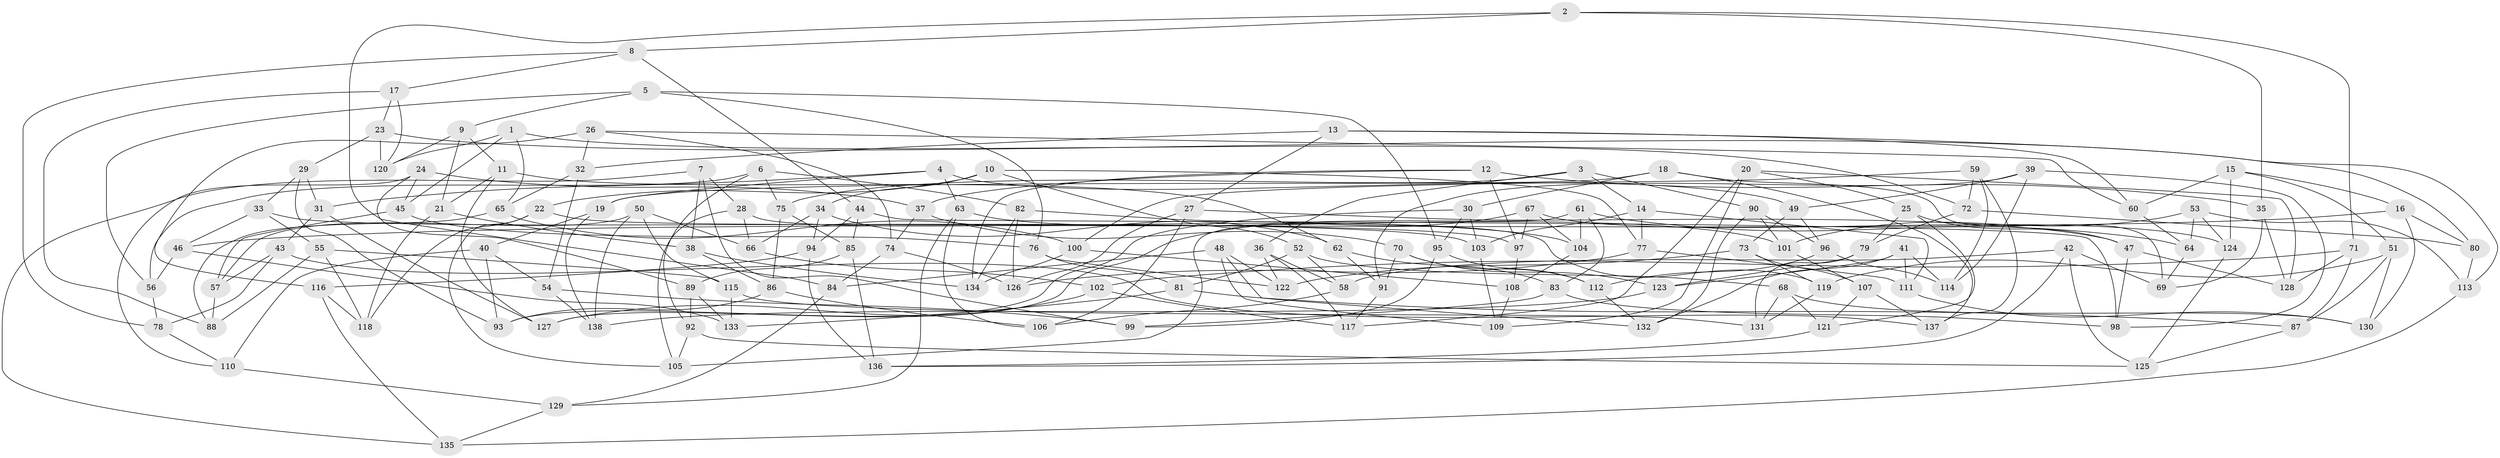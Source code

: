 // coarse degree distribution, {4: 0.5362318840579711, 8: 0.11594202898550725, 10: 0.043478260869565216, 9: 0.028985507246376812, 6: 0.15942028985507245, 12: 0.043478260869565216, 14: 0.014492753623188406, 3: 0.014492753623188406, 11: 0.014492753623188406, 7: 0.028985507246376812}
// Generated by graph-tools (version 1.1) at 2025/20/03/04/25 18:20:28]
// undirected, 138 vertices, 276 edges
graph export_dot {
graph [start="1"]
  node [color=gray90,style=filled];
  1;
  2;
  3;
  4;
  5;
  6;
  7;
  8;
  9;
  10;
  11;
  12;
  13;
  14;
  15;
  16;
  17;
  18;
  19;
  20;
  21;
  22;
  23;
  24;
  25;
  26;
  27;
  28;
  29;
  30;
  31;
  32;
  33;
  34;
  35;
  36;
  37;
  38;
  39;
  40;
  41;
  42;
  43;
  44;
  45;
  46;
  47;
  48;
  49;
  50;
  51;
  52;
  53;
  54;
  55;
  56;
  57;
  58;
  59;
  60;
  61;
  62;
  63;
  64;
  65;
  66;
  67;
  68;
  69;
  70;
  71;
  72;
  73;
  74;
  75;
  76;
  77;
  78;
  79;
  80;
  81;
  82;
  83;
  84;
  85;
  86;
  87;
  88;
  89;
  90;
  91;
  92;
  93;
  94;
  95;
  96;
  97;
  98;
  99;
  100;
  101;
  102;
  103;
  104;
  105;
  106;
  107;
  108;
  109;
  110;
  111;
  112;
  113;
  114;
  115;
  116;
  117;
  118;
  119;
  120;
  121;
  122;
  123;
  124;
  125;
  126;
  127;
  128;
  129;
  130;
  131;
  132;
  133;
  134;
  135;
  136;
  137;
  138;
  1 -- 72;
  1 -- 120;
  1 -- 45;
  1 -- 65;
  2 -- 8;
  2 -- 84;
  2 -- 71;
  2 -- 35;
  3 -- 36;
  3 -- 75;
  3 -- 90;
  3 -- 14;
  4 -- 19;
  4 -- 49;
  4 -- 31;
  4 -- 63;
  5 -- 95;
  5 -- 56;
  5 -- 9;
  5 -- 76;
  6 -- 82;
  6 -- 75;
  6 -- 92;
  6 -- 56;
  7 -- 99;
  7 -- 38;
  7 -- 28;
  7 -- 135;
  8 -- 78;
  8 -- 44;
  8 -- 17;
  9 -- 11;
  9 -- 21;
  9 -- 120;
  10 -- 77;
  10 -- 22;
  10 -- 52;
  10 -- 34;
  11 -- 21;
  11 -- 62;
  11 -- 127;
  12 -- 97;
  12 -- 37;
  12 -- 134;
  12 -- 35;
  13 -- 27;
  13 -- 80;
  13 -- 32;
  13 -- 60;
  14 -- 77;
  14 -- 111;
  14 -- 103;
  15 -- 51;
  15 -- 124;
  15 -- 60;
  15 -- 16;
  16 -- 46;
  16 -- 80;
  16 -- 130;
  17 -- 23;
  17 -- 88;
  17 -- 120;
  18 -- 69;
  18 -- 30;
  18 -- 19;
  18 -- 137;
  19 -- 138;
  19 -- 40;
  20 -- 25;
  20 -- 117;
  20 -- 128;
  20 -- 109;
  21 -- 38;
  21 -- 118;
  22 -- 118;
  22 -- 97;
  22 -- 105;
  23 -- 120;
  23 -- 113;
  23 -- 29;
  24 -- 110;
  24 -- 89;
  24 -- 37;
  24 -- 45;
  25 -- 47;
  25 -- 121;
  25 -- 79;
  26 -- 74;
  26 -- 116;
  26 -- 32;
  26 -- 60;
  27 -- 126;
  27 -- 106;
  27 -- 47;
  28 -- 105;
  28 -- 66;
  28 -- 119;
  29 -- 33;
  29 -- 31;
  29 -- 93;
  30 -- 95;
  30 -- 103;
  30 -- 93;
  31 -- 43;
  31 -- 127;
  32 -- 54;
  32 -- 65;
  33 -- 46;
  33 -- 103;
  33 -- 55;
  34 -- 62;
  34 -- 66;
  34 -- 94;
  35 -- 69;
  35 -- 128;
  36 -- 122;
  36 -- 58;
  36 -- 117;
  37 -- 70;
  37 -- 74;
  38 -- 86;
  38 -- 134;
  39 -- 114;
  39 -- 98;
  39 -- 49;
  39 -- 91;
  40 -- 93;
  40 -- 110;
  40 -- 54;
  41 -- 111;
  41 -- 114;
  41 -- 123;
  41 -- 132;
  42 -- 136;
  42 -- 125;
  42 -- 69;
  42 -- 58;
  43 -- 137;
  43 -- 57;
  43 -- 78;
  44 -- 98;
  44 -- 85;
  44 -- 94;
  45 -- 57;
  45 -- 76;
  46 -- 56;
  46 -- 133;
  47 -- 128;
  47 -- 98;
  48 -- 132;
  48 -- 84;
  48 -- 109;
  48 -- 122;
  49 -- 96;
  49 -- 73;
  50 -- 66;
  50 -- 115;
  50 -- 57;
  50 -- 138;
  51 -- 119;
  51 -- 87;
  51 -- 130;
  52 -- 81;
  52 -- 68;
  52 -- 58;
  53 -- 64;
  53 -- 101;
  53 -- 113;
  53 -- 124;
  54 -- 138;
  54 -- 99;
  55 -- 118;
  55 -- 115;
  55 -- 88;
  56 -- 78;
  57 -- 88;
  58 -- 106;
  59 -- 100;
  59 -- 137;
  59 -- 114;
  59 -- 72;
  60 -- 64;
  61 -- 104;
  61 -- 105;
  61 -- 83;
  61 -- 64;
  62 -- 91;
  62 -- 83;
  63 -- 106;
  63 -- 101;
  63 -- 129;
  64 -- 69;
  65 -- 100;
  65 -- 88;
  66 -- 102;
  67 -- 97;
  67 -- 127;
  67 -- 104;
  67 -- 124;
  68 -- 131;
  68 -- 130;
  68 -- 121;
  70 -- 112;
  70 -- 91;
  70 -- 123;
  71 -- 87;
  71 -- 102;
  71 -- 128;
  72 -- 79;
  72 -- 80;
  73 -- 119;
  73 -- 107;
  73 -- 122;
  74 -- 126;
  74 -- 84;
  75 -- 85;
  75 -- 86;
  76 -- 81;
  76 -- 122;
  77 -- 126;
  77 -- 111;
  78 -- 110;
  79 -- 131;
  79 -- 123;
  80 -- 113;
  81 -- 87;
  81 -- 133;
  82 -- 126;
  82 -- 104;
  82 -- 134;
  83 -- 98;
  83 -- 99;
  84 -- 129;
  85 -- 136;
  85 -- 89;
  86 -- 106;
  86 -- 93;
  87 -- 125;
  89 -- 92;
  89 -- 133;
  90 -- 132;
  90 -- 96;
  90 -- 101;
  91 -- 117;
  92 -- 125;
  92 -- 105;
  94 -- 136;
  94 -- 116;
  95 -- 112;
  95 -- 99;
  96 -- 114;
  96 -- 112;
  97 -- 108;
  100 -- 134;
  100 -- 108;
  101 -- 107;
  102 -- 127;
  102 -- 117;
  103 -- 109;
  104 -- 108;
  107 -- 121;
  107 -- 137;
  108 -- 109;
  110 -- 129;
  111 -- 130;
  112 -- 132;
  113 -- 135;
  115 -- 133;
  115 -- 131;
  116 -- 135;
  116 -- 118;
  119 -- 131;
  121 -- 136;
  123 -- 138;
  124 -- 125;
  129 -- 135;
}
